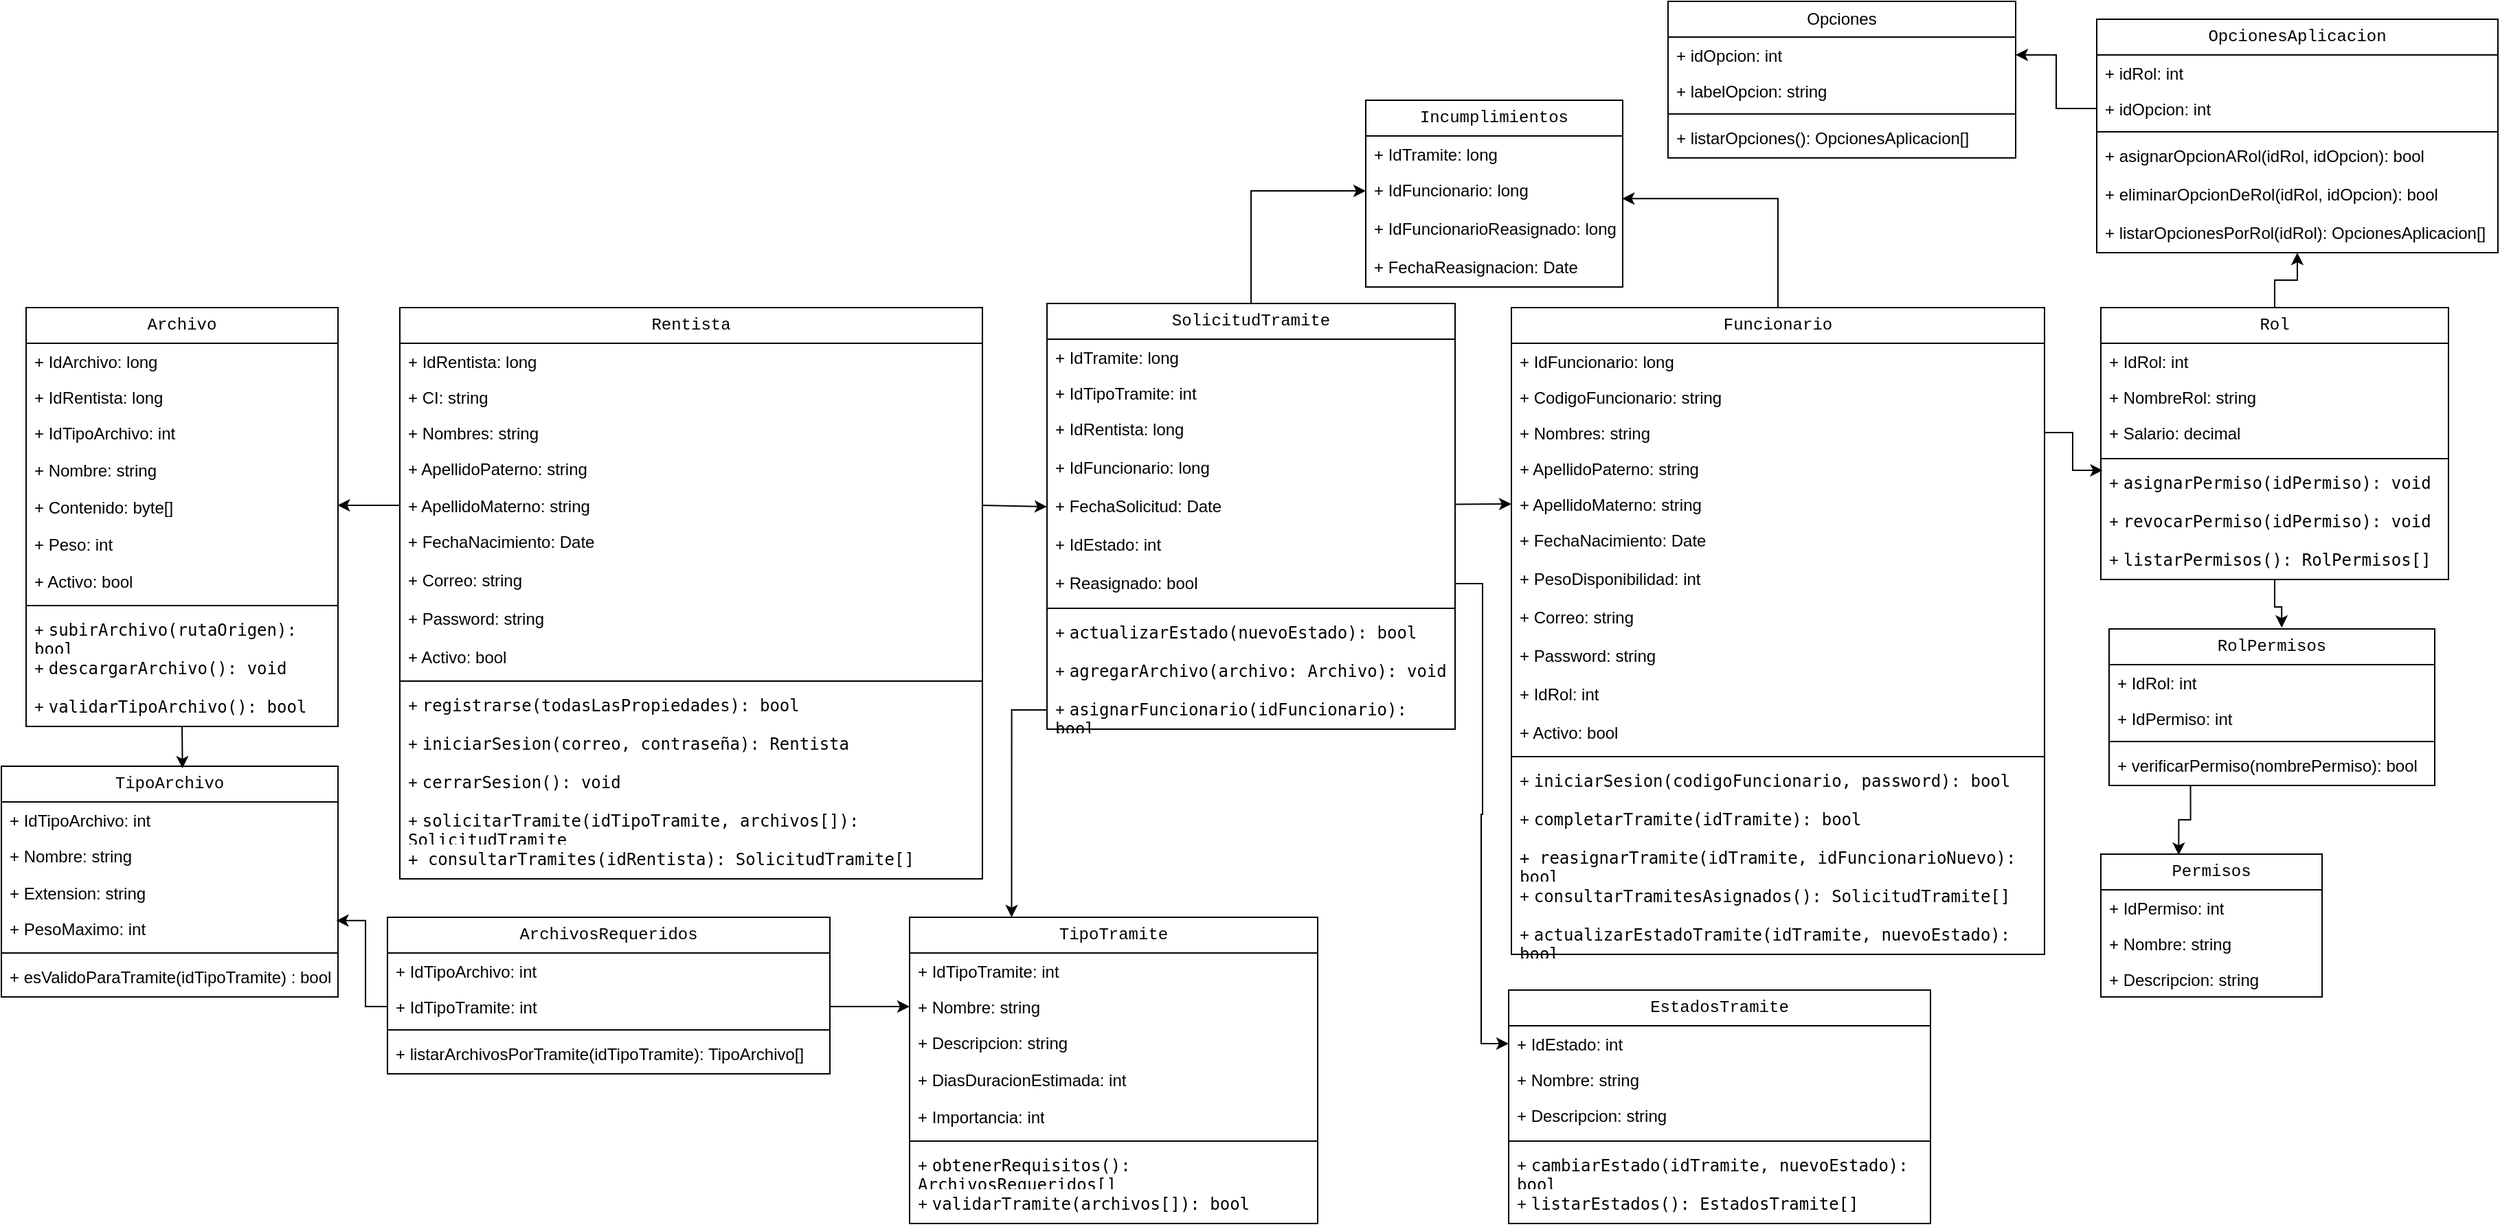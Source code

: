 <mxfile version="28.2.8">
  <diagram id="C5RBs43oDa-KdzZeNtuy" name="Page-1">
    <mxGraphModel dx="3665" dy="1543" grid="0" gridSize="10" guides="1" tooltips="1" connect="1" arrows="1" fold="1" page="0" pageScale="1" pageWidth="827" pageHeight="1169" math="0" shadow="0">
      <root>
        <mxCell id="WIyWlLk6GJQsqaUBKTNV-0" />
        <mxCell id="WIyWlLk6GJQsqaUBKTNV-1" parent="WIyWlLk6GJQsqaUBKTNV-0" />
        <mxCell id="FXT7MeCZBVJDZ6dv_arA-6" value="Funcionario" style="swimlane;fontStyle=0;childLayout=stackLayout;horizontal=1;startSize=26;fillColor=none;horizontalStack=0;resizeParent=1;resizeParentMax=0;resizeLast=0;collapsible=1;marginBottom=0;whiteSpace=wrap;html=1;fontFamily=Courier New;labelBackgroundColor=none;" parent="WIyWlLk6GJQsqaUBKTNV-1" vertex="1">
          <mxGeometry x="-878" y="-332" width="388" height="471" as="geometry" />
        </mxCell>
        <mxCell id="FXT7MeCZBVJDZ6dv_arA-7" value="+ IdFuncionario: long" style="text;strokeColor=none;fillColor=none;align=left;verticalAlign=top;spacingLeft=4;spacingRight=4;overflow=hidden;rotatable=0;points=[[0,0.5],[1,0.5]];portConstraint=eastwest;whiteSpace=wrap;html=1;labelBackgroundColor=none;" parent="FXT7MeCZBVJDZ6dv_arA-6" vertex="1">
          <mxGeometry y="26" width="388" height="26" as="geometry" />
        </mxCell>
        <mxCell id="B1zR9HIR3XWfksvVX0T7-262" value="+ CodigoFuncionario: string" style="text;strokeColor=none;fillColor=none;align=left;verticalAlign=top;spacingLeft=4;spacingRight=4;overflow=hidden;rotatable=0;points=[[0,0.5],[1,0.5]];portConstraint=eastwest;whiteSpace=wrap;html=1;labelBackgroundColor=none;" parent="FXT7MeCZBVJDZ6dv_arA-6" vertex="1">
          <mxGeometry y="52" width="388" height="26" as="geometry" />
        </mxCell>
        <mxCell id="FXT7MeCZBVJDZ6dv_arA-8" value="+ Nombres: string" style="text;strokeColor=none;fillColor=none;align=left;verticalAlign=top;spacingLeft=4;spacingRight=4;overflow=hidden;rotatable=0;points=[[0,0.5],[1,0.5]];portConstraint=eastwest;whiteSpace=wrap;html=1;labelBackgroundColor=none;" parent="FXT7MeCZBVJDZ6dv_arA-6" vertex="1">
          <mxGeometry y="78" width="388" height="26" as="geometry" />
        </mxCell>
        <mxCell id="FXT7MeCZBVJDZ6dv_arA-9" value="+ ApellidoPaterno: string" style="text;strokeColor=none;fillColor=none;align=left;verticalAlign=top;spacingLeft=4;spacingRight=4;overflow=hidden;rotatable=0;points=[[0,0.5],[1,0.5]];portConstraint=eastwest;whiteSpace=wrap;html=1;labelBackgroundColor=none;" parent="FXT7MeCZBVJDZ6dv_arA-6" vertex="1">
          <mxGeometry y="104" width="388" height="26" as="geometry" />
        </mxCell>
        <mxCell id="FXT7MeCZBVJDZ6dv_arA-10" value="+ ApellidoMaterno: string" style="text;strokeColor=none;fillColor=none;align=left;verticalAlign=top;spacingLeft=4;spacingRight=4;overflow=hidden;rotatable=0;points=[[0,0.5],[1,0.5]];portConstraint=eastwest;whiteSpace=wrap;html=1;labelBackgroundColor=none;" parent="FXT7MeCZBVJDZ6dv_arA-6" vertex="1">
          <mxGeometry y="130" width="388" height="26" as="geometry" />
        </mxCell>
        <mxCell id="FXT7MeCZBVJDZ6dv_arA-11" value="+ FechaNacimiento: Date" style="text;strokeColor=none;fillColor=none;align=left;verticalAlign=top;spacingLeft=4;spacingRight=4;overflow=hidden;rotatable=0;points=[[0,0.5],[1,0.5]];portConstraint=eastwest;whiteSpace=wrap;html=1;labelBackgroundColor=none;" parent="FXT7MeCZBVJDZ6dv_arA-6" vertex="1">
          <mxGeometry y="156" width="388" height="28" as="geometry" />
        </mxCell>
        <mxCell id="FXT7MeCZBVJDZ6dv_arA-13" value="+ PesoDisponibilidad: int" style="text;strokeColor=none;fillColor=none;align=left;verticalAlign=top;spacingLeft=4;spacingRight=4;overflow=hidden;rotatable=0;points=[[0,0.5],[1,0.5]];portConstraint=eastwest;whiteSpace=wrap;html=1;labelBackgroundColor=none;" parent="FXT7MeCZBVJDZ6dv_arA-6" vertex="1">
          <mxGeometry y="184" width="388" height="28" as="geometry" />
        </mxCell>
        <mxCell id="iMb-ibVF_k1Gm54MF4jM-15" value="+ Correo: string" style="text;strokeColor=none;fillColor=none;align=left;verticalAlign=top;spacingLeft=4;spacingRight=4;overflow=hidden;rotatable=0;points=[[0,0.5],[1,0.5]];portConstraint=eastwest;whiteSpace=wrap;html=1;labelBackgroundColor=none;" parent="FXT7MeCZBVJDZ6dv_arA-6" vertex="1">
          <mxGeometry y="212" width="388" height="28" as="geometry" />
        </mxCell>
        <mxCell id="iMb-ibVF_k1Gm54MF4jM-16" value="+ Password: string" style="text;strokeColor=none;fillColor=none;align=left;verticalAlign=top;spacingLeft=4;spacingRight=4;overflow=hidden;rotatable=0;points=[[0,0.5],[1,0.5]];portConstraint=eastwest;whiteSpace=wrap;html=1;labelBackgroundColor=none;" parent="FXT7MeCZBVJDZ6dv_arA-6" vertex="1">
          <mxGeometry y="240" width="388" height="28" as="geometry" />
        </mxCell>
        <mxCell id="FXT7MeCZBVJDZ6dv_arA-14" value="+ IdRol: int" style="text;strokeColor=none;fillColor=none;align=left;verticalAlign=top;spacingLeft=4;spacingRight=4;overflow=hidden;rotatable=0;points=[[0,0.5],[1,0.5]];portConstraint=eastwest;whiteSpace=wrap;html=1;labelBackgroundColor=none;" parent="FXT7MeCZBVJDZ6dv_arA-6" vertex="1">
          <mxGeometry y="268" width="388" height="28" as="geometry" />
        </mxCell>
        <mxCell id="NJAtK_RlPzLOnrkUFm8f-2" value="+ Activo: bool" style="text;strokeColor=none;fillColor=none;align=left;verticalAlign=top;spacingLeft=4;spacingRight=4;overflow=hidden;rotatable=0;points=[[0,0.5],[1,0.5]];portConstraint=eastwest;whiteSpace=wrap;html=1;labelBackgroundColor=none;" parent="FXT7MeCZBVJDZ6dv_arA-6" vertex="1">
          <mxGeometry y="296" width="388" height="27" as="geometry" />
        </mxCell>
        <mxCell id="B1zR9HIR3XWfksvVX0T7-254" value="" style="line;strokeWidth=1;fillColor=none;align=left;verticalAlign=middle;spacingTop=-1;spacingLeft=3;spacingRight=3;rotatable=0;labelPosition=right;points=[];portConstraint=eastwest;strokeColor=inherit;" parent="FXT7MeCZBVJDZ6dv_arA-6" vertex="1">
          <mxGeometry y="323" width="388" height="8" as="geometry" />
        </mxCell>
        <mxCell id="B1zR9HIR3XWfksvVX0T7-261" value="+&amp;nbsp;&lt;span style=&quot;font-family: monospace;&quot;&gt;iniciarSesion(codigoFuncionario, password): bool&lt;/span&gt;" style="text;strokeColor=none;fillColor=none;align=left;verticalAlign=top;spacingLeft=4;spacingRight=4;overflow=hidden;rotatable=0;points=[[0,0.5],[1,0.5]];portConstraint=eastwest;whiteSpace=wrap;html=1;labelBackgroundColor=none;" parent="FXT7MeCZBVJDZ6dv_arA-6" vertex="1">
          <mxGeometry y="331" width="388" height="28" as="geometry" />
        </mxCell>
        <mxCell id="B1zR9HIR3XWfksvVX0T7-255" value="+&amp;nbsp;&lt;span style=&quot;font-family: monospace;&quot;&gt;completarTramite(idTramite): bool&lt;/span&gt;" style="text;strokeColor=none;fillColor=none;align=left;verticalAlign=top;spacingLeft=4;spacingRight=4;overflow=hidden;rotatable=0;points=[[0,0.5],[1,0.5]];portConstraint=eastwest;whiteSpace=wrap;html=1;labelBackgroundColor=none;" parent="FXT7MeCZBVJDZ6dv_arA-6" vertex="1">
          <mxGeometry y="359" width="388" height="28" as="geometry" />
        </mxCell>
        <mxCell id="B1zR9HIR3XWfksvVX0T7-259" value="&lt;span style=&quot;font-family: monospace;&quot;&gt;+ r&lt;/span&gt;&lt;span style=&quot;font-family: monospace;&quot;&gt;easignarTramite(idTramite, idFuncionarioNuevo): bool&lt;/span&gt;" style="text;strokeColor=none;fillColor=none;align=left;verticalAlign=top;spacingLeft=4;spacingRight=4;overflow=hidden;rotatable=0;points=[[0,0.5],[1,0.5]];portConstraint=eastwest;whiteSpace=wrap;html=1;labelBackgroundColor=none;" parent="FXT7MeCZBVJDZ6dv_arA-6" vertex="1">
          <mxGeometry y="387" width="388" height="28" as="geometry" />
        </mxCell>
        <mxCell id="B1zR9HIR3XWfksvVX0T7-258" value="+&amp;nbsp;&lt;span style=&quot;font-family: monospace;&quot;&gt;consultarTramitesAsignados(): SolicitudTramite[]&lt;/span&gt;&lt;div&gt;&lt;span style=&quot;font-family: monospace;&quot;&gt;&lt;br&gt;&lt;/span&gt;&lt;/div&gt;" style="text;strokeColor=none;fillColor=none;align=left;verticalAlign=top;spacingLeft=4;spacingRight=4;overflow=hidden;rotatable=0;points=[[0,0.5],[1,0.5]];portConstraint=eastwest;whiteSpace=wrap;html=1;labelBackgroundColor=none;" parent="FXT7MeCZBVJDZ6dv_arA-6" vertex="1">
          <mxGeometry y="415" width="388" height="28" as="geometry" />
        </mxCell>
        <mxCell id="B1zR9HIR3XWfksvVX0T7-257" value="+&amp;nbsp;&lt;span style=&quot;font-family: monospace;&quot;&gt;actualizarEstadoTramite(idTramite, nuevoEstado): bool&lt;/span&gt;" style="text;strokeColor=none;fillColor=none;align=left;verticalAlign=top;spacingLeft=4;spacingRight=4;overflow=hidden;rotatable=0;points=[[0,0.5],[1,0.5]];portConstraint=eastwest;whiteSpace=wrap;html=1;labelBackgroundColor=none;" parent="FXT7MeCZBVJDZ6dv_arA-6" vertex="1">
          <mxGeometry y="443" width="388" height="28" as="geometry" />
        </mxCell>
        <mxCell id="B1zR9HIR3XWfksvVX0T7-375" style="edgeStyle=orthogonalEdgeStyle;rounded=0;orthogonalLoop=1;jettySize=auto;html=1;entryX=0.5;entryY=1;entryDx=0;entryDy=0;" parent="WIyWlLk6GJQsqaUBKTNV-1" source="FXT7MeCZBVJDZ6dv_arA-15" target="B1zR9HIR3XWfksvVX0T7-366" edge="1">
          <mxGeometry relative="1" as="geometry" />
        </mxCell>
        <mxCell id="FXT7MeCZBVJDZ6dv_arA-15" value="Rol" style="swimlane;fontStyle=0;childLayout=stackLayout;horizontal=1;startSize=26;fillColor=none;horizontalStack=0;resizeParent=1;resizeParentMax=0;resizeLast=0;collapsible=1;marginBottom=0;whiteSpace=wrap;html=1;fontFamily=Courier New;labelBackgroundColor=none;" parent="WIyWlLk6GJQsqaUBKTNV-1" vertex="1">
          <mxGeometry x="-449" y="-332" width="253" height="198" as="geometry" />
        </mxCell>
        <mxCell id="FXT7MeCZBVJDZ6dv_arA-16" value="+ IdRol: int" style="text;strokeColor=none;fillColor=none;align=left;verticalAlign=top;spacingLeft=4;spacingRight=4;overflow=hidden;rotatable=0;points=[[0,0.5],[1,0.5]];portConstraint=eastwest;whiteSpace=wrap;html=1;labelBackgroundColor=none;" parent="FXT7MeCZBVJDZ6dv_arA-15" vertex="1">
          <mxGeometry y="26" width="253" height="26" as="geometry" />
        </mxCell>
        <mxCell id="FXT7MeCZBVJDZ6dv_arA-17" value="+ NombreRol: string" style="text;strokeColor=none;fillColor=none;align=left;verticalAlign=top;spacingLeft=4;spacingRight=4;overflow=hidden;rotatable=0;points=[[0,0.5],[1,0.5]];portConstraint=eastwest;whiteSpace=wrap;html=1;labelBackgroundColor=none;" parent="FXT7MeCZBVJDZ6dv_arA-15" vertex="1">
          <mxGeometry y="52" width="253" height="26" as="geometry" />
        </mxCell>
        <mxCell id="FXT7MeCZBVJDZ6dv_arA-12" value="+ Salario: decimal" style="text;strokeColor=none;fillColor=none;align=left;verticalAlign=top;spacingLeft=4;spacingRight=4;overflow=hidden;rotatable=0;points=[[0,0.5],[1,0.5]];portConstraint=eastwest;whiteSpace=wrap;html=1;labelBackgroundColor=none;" parent="FXT7MeCZBVJDZ6dv_arA-15" vertex="1">
          <mxGeometry y="78" width="253" height="28" as="geometry" />
        </mxCell>
        <mxCell id="B1zR9HIR3XWfksvVX0T7-306" value="" style="line;strokeWidth=1;fillColor=none;align=left;verticalAlign=middle;spacingTop=-1;spacingLeft=3;spacingRight=3;rotatable=0;labelPosition=right;points=[];portConstraint=eastwest;strokeColor=inherit;" parent="FXT7MeCZBVJDZ6dv_arA-15" vertex="1">
          <mxGeometry y="106" width="253" height="8" as="geometry" />
        </mxCell>
        <mxCell id="B1zR9HIR3XWfksvVX0T7-307" value="+&amp;nbsp;&lt;span style=&quot;font-family: monospace;&quot;&gt;asignarPermiso(idPermiso): void&lt;/span&gt;&lt;div&gt;&lt;span style=&quot;font-family: monospace;&quot;&gt;&lt;br&gt;&lt;/span&gt;&lt;/div&gt;" style="text;strokeColor=none;fillColor=none;align=left;verticalAlign=top;spacingLeft=4;spacingRight=4;overflow=hidden;rotatable=0;points=[[0,0.5],[1,0.5]];portConstraint=eastwest;whiteSpace=wrap;html=1;labelBackgroundColor=none;" parent="FXT7MeCZBVJDZ6dv_arA-15" vertex="1">
          <mxGeometry y="114" width="253" height="28" as="geometry" />
        </mxCell>
        <mxCell id="B1zR9HIR3XWfksvVX0T7-311" value="+&amp;nbsp;&lt;span style=&quot;font-family: monospace;&quot;&gt;revocarPermiso(idPermiso): void&lt;/span&gt;" style="text;strokeColor=none;fillColor=none;align=left;verticalAlign=top;spacingLeft=4;spacingRight=4;overflow=hidden;rotatable=0;points=[[0,0.5],[1,0.5]];portConstraint=eastwest;whiteSpace=wrap;html=1;labelBackgroundColor=none;" parent="FXT7MeCZBVJDZ6dv_arA-15" vertex="1">
          <mxGeometry y="142" width="253" height="28" as="geometry" />
        </mxCell>
        <mxCell id="B1zR9HIR3XWfksvVX0T7-310" value="+&amp;nbsp;&lt;span style=&quot;font-family: monospace;&quot;&gt;listarPermisos(): RolPermisos[]&lt;/span&gt;" style="text;strokeColor=none;fillColor=none;align=left;verticalAlign=top;spacingLeft=4;spacingRight=4;overflow=hidden;rotatable=0;points=[[0,0.5],[1,0.5]];portConstraint=eastwest;whiteSpace=wrap;html=1;labelBackgroundColor=none;" parent="FXT7MeCZBVJDZ6dv_arA-15" vertex="1">
          <mxGeometry y="170" width="253" height="28" as="geometry" />
        </mxCell>
        <mxCell id="FXT7MeCZBVJDZ6dv_arA-18" value="Permisos" style="swimlane;fontStyle=0;childLayout=stackLayout;horizontal=1;startSize=26;fillColor=none;horizontalStack=0;resizeParent=1;resizeParentMax=0;resizeLast=0;collapsible=1;marginBottom=0;whiteSpace=wrap;html=1;fontFamily=Courier New;labelBackgroundColor=none;" parent="WIyWlLk6GJQsqaUBKTNV-1" vertex="1">
          <mxGeometry x="-449" y="66" width="161" height="104" as="geometry" />
        </mxCell>
        <mxCell id="FXT7MeCZBVJDZ6dv_arA-19" value="+ IdPermiso: int" style="text;strokeColor=none;fillColor=none;align=left;verticalAlign=top;spacingLeft=4;spacingRight=4;overflow=hidden;rotatable=0;points=[[0,0.5],[1,0.5]];portConstraint=eastwest;whiteSpace=wrap;html=1;labelBackgroundColor=none;" parent="FXT7MeCZBVJDZ6dv_arA-18" vertex="1">
          <mxGeometry y="26" width="161" height="26" as="geometry" />
        </mxCell>
        <mxCell id="FXT7MeCZBVJDZ6dv_arA-20" value="+ Nombre: string" style="text;strokeColor=none;fillColor=none;align=left;verticalAlign=top;spacingLeft=4;spacingRight=4;overflow=hidden;rotatable=0;points=[[0,0.5],[1,0.5]];portConstraint=eastwest;whiteSpace=wrap;html=1;labelBackgroundColor=none;" parent="FXT7MeCZBVJDZ6dv_arA-18" vertex="1">
          <mxGeometry y="52" width="161" height="26" as="geometry" />
        </mxCell>
        <mxCell id="FXT7MeCZBVJDZ6dv_arA-21" value="+ Descripcion: string" style="text;strokeColor=none;fillColor=none;align=left;verticalAlign=top;spacingLeft=4;spacingRight=4;overflow=hidden;rotatable=0;points=[[0,0.5],[1,0.5]];portConstraint=eastwest;whiteSpace=wrap;html=1;labelBackgroundColor=none;" parent="FXT7MeCZBVJDZ6dv_arA-18" vertex="1">
          <mxGeometry y="78" width="161" height="26" as="geometry" />
        </mxCell>
        <mxCell id="FXT7MeCZBVJDZ6dv_arA-22" value="RolPermisos" style="swimlane;fontStyle=0;childLayout=stackLayout;horizontal=1;startSize=26;fillColor=none;horizontalStack=0;resizeParent=1;resizeParentMax=0;resizeLast=0;collapsible=1;marginBottom=0;whiteSpace=wrap;html=1;fontFamily=Courier New;labelBackgroundColor=none;" parent="WIyWlLk6GJQsqaUBKTNV-1" vertex="1">
          <mxGeometry x="-443" y="-98" width="237" height="114" as="geometry" />
        </mxCell>
        <mxCell id="FXT7MeCZBVJDZ6dv_arA-23" value="+ IdRol: int" style="text;strokeColor=none;fillColor=none;align=left;verticalAlign=top;spacingLeft=4;spacingRight=4;overflow=hidden;rotatable=0;points=[[0,0.5],[1,0.5]];portConstraint=eastwest;whiteSpace=wrap;html=1;labelBackgroundColor=none;" parent="FXT7MeCZBVJDZ6dv_arA-22" vertex="1">
          <mxGeometry y="26" width="237" height="26" as="geometry" />
        </mxCell>
        <mxCell id="FXT7MeCZBVJDZ6dv_arA-24" value="+ IdPermiso: int" style="text;strokeColor=none;fillColor=none;align=left;verticalAlign=top;spacingLeft=4;spacingRight=4;overflow=hidden;rotatable=0;points=[[0,0.5],[1,0.5]];portConstraint=eastwest;whiteSpace=wrap;html=1;labelBackgroundColor=none;" parent="FXT7MeCZBVJDZ6dv_arA-22" vertex="1">
          <mxGeometry y="52" width="237" height="26" as="geometry" />
        </mxCell>
        <mxCell id="B1zR9HIR3XWfksvVX0T7-300" value="" style="line;strokeWidth=1;fillColor=none;align=left;verticalAlign=middle;spacingTop=-1;spacingLeft=3;spacingRight=3;rotatable=0;labelPosition=right;points=[];portConstraint=eastwest;strokeColor=inherit;" parent="FXT7MeCZBVJDZ6dv_arA-22" vertex="1">
          <mxGeometry y="78" width="237" height="8" as="geometry" />
        </mxCell>
        <mxCell id="B1zR9HIR3XWfksvVX0T7-305" value="+&amp;nbsp;&lt;span style=&quot;background-color: transparent; color: light-dark(rgb(0, 0, 0), rgb(255, 255, 255));&quot;&gt;verificarPermiso(nombrePermiso): bool&lt;/span&gt;" style="text;strokeColor=none;fillColor=none;align=left;verticalAlign=top;spacingLeft=4;spacingRight=4;overflow=hidden;rotatable=0;points=[[0,0.5],[1,0.5]];portConstraint=eastwest;whiteSpace=wrap;html=1;labelBackgroundColor=none;" parent="FXT7MeCZBVJDZ6dv_arA-22" vertex="1">
          <mxGeometry y="86" width="237" height="28" as="geometry" />
        </mxCell>
        <mxCell id="B1zR9HIR3XWfksvVX0T7-349" style="edgeStyle=orthogonalEdgeStyle;rounded=0;orthogonalLoop=1;jettySize=auto;html=1;entryX=0;entryY=0.5;entryDx=0;entryDy=0;" parent="WIyWlLk6GJQsqaUBKTNV-1" source="FXT7MeCZBVJDZ6dv_arA-25" target="FXT7MeCZBVJDZ6dv_arA-70" edge="1">
          <mxGeometry relative="1" as="geometry" />
        </mxCell>
        <mxCell id="FXT7MeCZBVJDZ6dv_arA-25" value="SolicitudTramite" style="swimlane;fontStyle=0;childLayout=stackLayout;horizontal=1;startSize=26;fillColor=none;horizontalStack=0;resizeParent=1;resizeParentMax=0;resizeLast=0;collapsible=1;marginBottom=0;whiteSpace=wrap;html=1;fontFamily=Courier New;labelBackgroundColor=none;" parent="WIyWlLk6GJQsqaUBKTNV-1" vertex="1">
          <mxGeometry x="-1216" y="-335" width="297" height="310" as="geometry" />
        </mxCell>
        <mxCell id="FXT7MeCZBVJDZ6dv_arA-26" value="+ IdTramite: long" style="text;strokeColor=none;fillColor=none;align=left;verticalAlign=top;spacingLeft=4;spacingRight=4;overflow=hidden;rotatable=0;points=[[0,0.5],[1,0.5]];portConstraint=eastwest;whiteSpace=wrap;html=1;labelBackgroundColor=none;" parent="FXT7MeCZBVJDZ6dv_arA-25" vertex="1">
          <mxGeometry y="26" width="297" height="26" as="geometry" />
        </mxCell>
        <mxCell id="FXT7MeCZBVJDZ6dv_arA-27" value="+ IdTipoTramite: int" style="text;strokeColor=none;fillColor=none;align=left;verticalAlign=top;spacingLeft=4;spacingRight=4;overflow=hidden;rotatable=0;points=[[0,0.5],[1,0.5]];portConstraint=eastwest;whiteSpace=wrap;html=1;labelBackgroundColor=none;" parent="FXT7MeCZBVJDZ6dv_arA-25" vertex="1">
          <mxGeometry y="52" width="297" height="26" as="geometry" />
        </mxCell>
        <mxCell id="FXT7MeCZBVJDZ6dv_arA-28" value="+ IdRentista: long" style="text;strokeColor=none;fillColor=none;align=left;verticalAlign=top;spacingLeft=4;spacingRight=4;overflow=hidden;rotatable=0;points=[[0,0.5],[1,0.5]];portConstraint=eastwest;whiteSpace=wrap;html=1;labelBackgroundColor=none;" parent="FXT7MeCZBVJDZ6dv_arA-25" vertex="1">
          <mxGeometry y="78" width="297" height="28" as="geometry" />
        </mxCell>
        <mxCell id="FXT7MeCZBVJDZ6dv_arA-29" value="+ IdFuncionario: long" style="text;strokeColor=none;fillColor=none;align=left;verticalAlign=top;spacingLeft=4;spacingRight=4;overflow=hidden;rotatable=0;points=[[0,0.5],[1,0.5]];portConstraint=eastwest;whiteSpace=wrap;html=1;labelBackgroundColor=none;" parent="FXT7MeCZBVJDZ6dv_arA-25" vertex="1">
          <mxGeometry y="106" width="297" height="28" as="geometry" />
        </mxCell>
        <mxCell id="FXT7MeCZBVJDZ6dv_arA-30" value="+ FechaSolicitud: Date" style="text;strokeColor=none;fillColor=none;align=left;verticalAlign=top;spacingLeft=4;spacingRight=4;overflow=hidden;rotatable=0;points=[[0,0.5],[1,0.5]];portConstraint=eastwest;whiteSpace=wrap;html=1;labelBackgroundColor=none;" parent="FXT7MeCZBVJDZ6dv_arA-25" vertex="1">
          <mxGeometry y="134" width="297" height="28" as="geometry" />
        </mxCell>
        <mxCell id="FXT7MeCZBVJDZ6dv_arA-31" value="+ IdEstado: int" style="text;strokeColor=none;fillColor=none;align=left;verticalAlign=top;spacingLeft=4;spacingRight=4;overflow=hidden;rotatable=0;points=[[0,0.5],[1,0.5]];portConstraint=eastwest;whiteSpace=wrap;html=1;labelBackgroundColor=none;" parent="FXT7MeCZBVJDZ6dv_arA-25" vertex="1">
          <mxGeometry y="162" width="297" height="28" as="geometry" />
        </mxCell>
        <mxCell id="FXT7MeCZBVJDZ6dv_arA-65" value="+ Reasignado: bool" style="text;strokeColor=none;fillColor=none;align=left;verticalAlign=top;spacingLeft=4;spacingRight=4;overflow=hidden;rotatable=0;points=[[0,0.5],[1,0.5]];portConstraint=eastwest;whiteSpace=wrap;html=1;labelBackgroundColor=none;" parent="FXT7MeCZBVJDZ6dv_arA-25" vertex="1">
          <mxGeometry y="190" width="297" height="28" as="geometry" />
        </mxCell>
        <mxCell id="B1zR9HIR3XWfksvVX0T7-264" value="" style="line;strokeWidth=1;fillColor=none;align=left;verticalAlign=middle;spacingTop=-1;spacingLeft=3;spacingRight=3;rotatable=0;labelPosition=right;points=[];portConstraint=eastwest;strokeColor=inherit;" parent="FXT7MeCZBVJDZ6dv_arA-25" vertex="1">
          <mxGeometry y="218" width="297" height="8" as="geometry" />
        </mxCell>
        <mxCell id="B1zR9HIR3XWfksvVX0T7-269" value="+&amp;nbsp;&lt;span style=&quot;font-family: monospace;&quot;&gt;actualizarEstado(nuevoEstado): bool&lt;/span&gt;" style="text;strokeColor=none;fillColor=none;align=left;verticalAlign=top;spacingLeft=4;spacingRight=4;overflow=hidden;rotatable=0;points=[[0,0.5],[1,0.5]];portConstraint=eastwest;whiteSpace=wrap;html=1;labelBackgroundColor=none;" parent="FXT7MeCZBVJDZ6dv_arA-25" vertex="1">
          <mxGeometry y="226" width="297" height="28" as="geometry" />
        </mxCell>
        <mxCell id="B1zR9HIR3XWfksvVX0T7-268" value="+&amp;nbsp;&lt;span style=&quot;font-family: monospace;&quot;&gt;agregarArchivo(archivo: Archivo): void&lt;/span&gt;" style="text;strokeColor=none;fillColor=none;align=left;verticalAlign=top;spacingLeft=4;spacingRight=4;overflow=hidden;rotatable=0;points=[[0,0.5],[1,0.5]];portConstraint=eastwest;whiteSpace=wrap;html=1;labelBackgroundColor=none;" parent="FXT7MeCZBVJDZ6dv_arA-25" vertex="1">
          <mxGeometry y="254" width="297" height="28" as="geometry" />
        </mxCell>
        <mxCell id="B1zR9HIR3XWfksvVX0T7-266" value="+&amp;nbsp;&lt;span style=&quot;font-family: monospace;&quot;&gt;asignarFuncionario(idFuncionario): bool&lt;/span&gt;" style="text;strokeColor=none;fillColor=none;align=left;verticalAlign=top;spacingLeft=4;spacingRight=4;overflow=hidden;rotatable=0;points=[[0,0.5],[1,0.5]];portConstraint=eastwest;whiteSpace=wrap;html=1;labelBackgroundColor=none;" parent="FXT7MeCZBVJDZ6dv_arA-25" vertex="1">
          <mxGeometry y="282" width="297" height="28" as="geometry" />
        </mxCell>
        <mxCell id="FXT7MeCZBVJDZ6dv_arA-32" value="TipoTramite" style="swimlane;fontStyle=0;childLayout=stackLayout;horizontal=1;startSize=26;fillColor=none;horizontalStack=0;resizeParent=1;resizeParentMax=0;resizeLast=0;collapsible=1;marginBottom=0;whiteSpace=wrap;html=1;fontFamily=Courier New;labelBackgroundColor=none;" parent="WIyWlLk6GJQsqaUBKTNV-1" vertex="1">
          <mxGeometry x="-1316" y="112" width="297" height="223" as="geometry" />
        </mxCell>
        <mxCell id="FXT7MeCZBVJDZ6dv_arA-33" value="+ IdTipoTramite: int" style="text;strokeColor=none;fillColor=none;align=left;verticalAlign=top;spacingLeft=4;spacingRight=4;overflow=hidden;rotatable=0;points=[[0,0.5],[1,0.5]];portConstraint=eastwest;whiteSpace=wrap;html=1;labelBackgroundColor=none;" parent="FXT7MeCZBVJDZ6dv_arA-32" vertex="1">
          <mxGeometry y="26" width="297" height="26" as="geometry" />
        </mxCell>
        <mxCell id="FXT7MeCZBVJDZ6dv_arA-34" value="+ Nombre: string" style="text;strokeColor=none;fillColor=none;align=left;verticalAlign=top;spacingLeft=4;spacingRight=4;overflow=hidden;rotatable=0;points=[[0,0.5],[1,0.5]];portConstraint=eastwest;whiteSpace=wrap;html=1;labelBackgroundColor=none;" parent="FXT7MeCZBVJDZ6dv_arA-32" vertex="1">
          <mxGeometry y="52" width="297" height="26" as="geometry" />
        </mxCell>
        <mxCell id="FXT7MeCZBVJDZ6dv_arA-35" value="+ Descripcion: string" style="text;strokeColor=none;fillColor=none;align=left;verticalAlign=top;spacingLeft=4;spacingRight=4;overflow=hidden;rotatable=0;points=[[0,0.5],[1,0.5]];portConstraint=eastwest;whiteSpace=wrap;html=1;labelBackgroundColor=none;" parent="FXT7MeCZBVJDZ6dv_arA-32" vertex="1">
          <mxGeometry y="78" width="297" height="27" as="geometry" />
        </mxCell>
        <mxCell id="FXT7MeCZBVJDZ6dv_arA-36" value="+ DiasDuracionEstimada: int" style="text;strokeColor=none;fillColor=none;align=left;verticalAlign=top;spacingLeft=4;spacingRight=4;overflow=hidden;rotatable=0;points=[[0,0.5],[1,0.5]];portConstraint=eastwest;whiteSpace=wrap;html=1;labelBackgroundColor=none;" parent="FXT7MeCZBVJDZ6dv_arA-32" vertex="1">
          <mxGeometry y="105" width="297" height="27" as="geometry" />
        </mxCell>
        <mxCell id="FXT7MeCZBVJDZ6dv_arA-37" value="+ Importancia: int" style="text;strokeColor=none;fillColor=none;align=left;verticalAlign=top;spacingLeft=4;spacingRight=4;overflow=hidden;rotatable=0;points=[[0,0.5],[1,0.5]];portConstraint=eastwest;whiteSpace=wrap;html=1;labelBackgroundColor=none;" parent="FXT7MeCZBVJDZ6dv_arA-32" vertex="1">
          <mxGeometry y="132" width="297" height="27" as="geometry" />
        </mxCell>
        <mxCell id="B1zR9HIR3XWfksvVX0T7-288" value="" style="line;strokeWidth=1;fillColor=none;align=left;verticalAlign=middle;spacingTop=-1;spacingLeft=3;spacingRight=3;rotatable=0;labelPosition=right;points=[];portConstraint=eastwest;strokeColor=inherit;" parent="FXT7MeCZBVJDZ6dv_arA-32" vertex="1">
          <mxGeometry y="159" width="297" height="8" as="geometry" />
        </mxCell>
        <mxCell id="B1zR9HIR3XWfksvVX0T7-293" value="+&amp;nbsp;&lt;span style=&quot;font-family: monospace;&quot;&gt;obtenerRequisitos(): ArchivosRequeridos[]&lt;/span&gt;&lt;div&gt;&lt;span style=&quot;font-family: monospace;&quot;&gt;&lt;br&gt;&lt;/span&gt;&lt;/div&gt;" style="text;strokeColor=none;fillColor=none;align=left;verticalAlign=top;spacingLeft=4;spacingRight=4;overflow=hidden;rotatable=0;points=[[0,0.5],[1,0.5]];portConstraint=eastwest;whiteSpace=wrap;html=1;labelBackgroundColor=none;" parent="FXT7MeCZBVJDZ6dv_arA-32" vertex="1">
          <mxGeometry y="167" width="297" height="28" as="geometry" />
        </mxCell>
        <mxCell id="B1zR9HIR3XWfksvVX0T7-292" value="+&amp;nbsp;&lt;span style=&quot;font-family: monospace;&quot;&gt;validarTramite(archivos[]): bool&lt;/span&gt;" style="text;strokeColor=none;fillColor=none;align=left;verticalAlign=top;spacingLeft=4;spacingRight=4;overflow=hidden;rotatable=0;points=[[0,0.5],[1,0.5]];portConstraint=eastwest;whiteSpace=wrap;html=1;labelBackgroundColor=none;" parent="FXT7MeCZBVJDZ6dv_arA-32" vertex="1">
          <mxGeometry y="195" width="297" height="28" as="geometry" />
        </mxCell>
        <mxCell id="FXT7MeCZBVJDZ6dv_arA-38" value="EstadosTramite" style="swimlane;fontStyle=0;childLayout=stackLayout;horizontal=1;startSize=26;fillColor=none;horizontalStack=0;resizeParent=1;resizeParentMax=0;resizeLast=0;collapsible=1;marginBottom=0;whiteSpace=wrap;html=1;fontFamily=Courier New;labelBackgroundColor=none;" parent="WIyWlLk6GJQsqaUBKTNV-1" vertex="1">
          <mxGeometry x="-880" y="165" width="307" height="170" as="geometry" />
        </mxCell>
        <mxCell id="FXT7MeCZBVJDZ6dv_arA-39" value="+ IdEstado: int" style="text;strokeColor=none;fillColor=none;align=left;verticalAlign=top;spacingLeft=4;spacingRight=4;overflow=hidden;rotatable=0;points=[[0,0.5],[1,0.5]];portConstraint=eastwest;whiteSpace=wrap;html=1;labelBackgroundColor=none;" parent="FXT7MeCZBVJDZ6dv_arA-38" vertex="1">
          <mxGeometry y="26" width="307" height="26" as="geometry" />
        </mxCell>
        <mxCell id="FXT7MeCZBVJDZ6dv_arA-40" value="+ Nombre: string" style="text;strokeColor=none;fillColor=none;align=left;verticalAlign=top;spacingLeft=4;spacingRight=4;overflow=hidden;rotatable=0;points=[[0,0.5],[1,0.5]];portConstraint=eastwest;whiteSpace=wrap;html=1;labelBackgroundColor=none;" parent="FXT7MeCZBVJDZ6dv_arA-38" vertex="1">
          <mxGeometry y="52" width="307" height="26" as="geometry" />
        </mxCell>
        <mxCell id="FXT7MeCZBVJDZ6dv_arA-41" value="+ Descripcion: string" style="text;strokeColor=none;fillColor=none;align=left;verticalAlign=top;spacingLeft=4;spacingRight=4;overflow=hidden;rotatable=0;points=[[0,0.5],[1,0.5]];portConstraint=eastwest;whiteSpace=wrap;html=1;labelBackgroundColor=none;" parent="FXT7MeCZBVJDZ6dv_arA-38" vertex="1">
          <mxGeometry y="78" width="307" height="28" as="geometry" />
        </mxCell>
        <mxCell id="B1zR9HIR3XWfksvVX0T7-318" value="" style="line;strokeWidth=1;fillColor=none;align=left;verticalAlign=middle;spacingTop=-1;spacingLeft=3;spacingRight=3;rotatable=0;labelPosition=right;points=[];portConstraint=eastwest;strokeColor=inherit;" parent="FXT7MeCZBVJDZ6dv_arA-38" vertex="1">
          <mxGeometry y="106" width="307" height="8" as="geometry" />
        </mxCell>
        <mxCell id="B1zR9HIR3XWfksvVX0T7-319" value="+&amp;nbsp;&lt;span style=&quot;font-family: monospace;&quot;&gt;cambiarEstado(idTramite, nuevoEstado): bool&lt;/span&gt;" style="text;strokeColor=none;fillColor=none;align=left;verticalAlign=top;spacingLeft=4;spacingRight=4;overflow=hidden;rotatable=0;points=[[0,0.5],[1,0.5]];portConstraint=eastwest;whiteSpace=wrap;html=1;labelBackgroundColor=none;" parent="FXT7MeCZBVJDZ6dv_arA-38" vertex="1">
          <mxGeometry y="114" width="307" height="28" as="geometry" />
        </mxCell>
        <mxCell id="B1zR9HIR3XWfksvVX0T7-323" value="+&amp;nbsp;&lt;span style=&quot;font-family: monospace;&quot;&gt;listarEstados(): EstadosTramite[]&lt;/span&gt;" style="text;strokeColor=none;fillColor=none;align=left;verticalAlign=top;spacingLeft=4;spacingRight=4;overflow=hidden;rotatable=0;points=[[0,0.5],[1,0.5]];portConstraint=eastwest;whiteSpace=wrap;html=1;labelBackgroundColor=none;" parent="FXT7MeCZBVJDZ6dv_arA-38" vertex="1">
          <mxGeometry y="142" width="307" height="28" as="geometry" />
        </mxCell>
        <mxCell id="FXT7MeCZBVJDZ6dv_arA-43" value="Archivo" style="swimlane;fontStyle=0;childLayout=stackLayout;horizontal=1;startSize=26;fillColor=none;horizontalStack=0;resizeParent=1;resizeParentMax=0;resizeLast=0;collapsible=1;marginBottom=0;whiteSpace=wrap;html=1;fontFamily=Courier New;labelBackgroundColor=none;glass=0;" parent="WIyWlLk6GJQsqaUBKTNV-1" vertex="1">
          <mxGeometry x="-1959" y="-332" width="227" height="305" as="geometry" />
        </mxCell>
        <mxCell id="FXT7MeCZBVJDZ6dv_arA-44" value="+ IdArchivo: long" style="text;strokeColor=none;fillColor=none;align=left;verticalAlign=top;spacingLeft=4;spacingRight=4;overflow=hidden;rotatable=0;points=[[0,0.5],[1,0.5]];portConstraint=eastwest;whiteSpace=wrap;html=1;labelBackgroundColor=none;glass=0;" parent="FXT7MeCZBVJDZ6dv_arA-43" vertex="1">
          <mxGeometry y="26" width="227" height="26" as="geometry" />
        </mxCell>
        <mxCell id="FXT7MeCZBVJDZ6dv_arA-45" value="+ IdRentista: long" style="text;strokeColor=none;fillColor=none;align=left;verticalAlign=top;spacingLeft=4;spacingRight=4;overflow=hidden;rotatable=0;points=[[0,0.5],[1,0.5]];portConstraint=eastwest;whiteSpace=wrap;html=1;labelBackgroundColor=none;glass=0;" parent="FXT7MeCZBVJDZ6dv_arA-43" vertex="1">
          <mxGeometry y="52" width="227" height="26" as="geometry" />
        </mxCell>
        <mxCell id="FXT7MeCZBVJDZ6dv_arA-46" value="+ IdTipoArchivo: int" style="text;strokeColor=none;fillColor=none;align=left;verticalAlign=top;spacingLeft=4;spacingRight=4;overflow=hidden;rotatable=0;points=[[0,0.5],[1,0.5]];portConstraint=eastwest;whiteSpace=wrap;html=1;labelBackgroundColor=none;glass=0;" parent="FXT7MeCZBVJDZ6dv_arA-43" vertex="1">
          <mxGeometry y="78" width="227" height="27" as="geometry" />
        </mxCell>
        <mxCell id="FXT7MeCZBVJDZ6dv_arA-62" value="+ Nombre: string" style="text;strokeColor=none;fillColor=none;align=left;verticalAlign=top;spacingLeft=4;spacingRight=4;overflow=hidden;rotatable=0;points=[[0,0.5],[1,0.5]];portConstraint=eastwest;whiteSpace=wrap;html=1;labelBackgroundColor=none;glass=0;" parent="FXT7MeCZBVJDZ6dv_arA-43" vertex="1">
          <mxGeometry y="105" width="227" height="27" as="geometry" />
        </mxCell>
        <mxCell id="FXT7MeCZBVJDZ6dv_arA-61" value="+ Contenido: byte[]" style="text;strokeColor=none;fillColor=none;align=left;verticalAlign=top;spacingLeft=4;spacingRight=4;overflow=hidden;rotatable=0;points=[[0,0.5],[1,0.5]];portConstraint=eastwest;whiteSpace=wrap;html=1;labelBackgroundColor=none;glass=0;" parent="FXT7MeCZBVJDZ6dv_arA-43" vertex="1">
          <mxGeometry y="132" width="227" height="27" as="geometry" />
        </mxCell>
        <mxCell id="FXT7MeCZBVJDZ6dv_arA-63" value="+ Peso: int" style="text;strokeColor=none;fillColor=none;align=left;verticalAlign=top;spacingLeft=4;spacingRight=4;overflow=hidden;rotatable=0;points=[[0,0.5],[1,0.5]];portConstraint=eastwest;whiteSpace=wrap;html=1;labelBackgroundColor=none;" parent="FXT7MeCZBVJDZ6dv_arA-43" vertex="1">
          <mxGeometry y="159" width="227" height="27" as="geometry" />
        </mxCell>
        <mxCell id="NJAtK_RlPzLOnrkUFm8f-0" value="+ Activo: bool" style="text;strokeColor=none;fillColor=none;align=left;verticalAlign=top;spacingLeft=4;spacingRight=4;overflow=hidden;rotatable=0;points=[[0,0.5],[1,0.5]];portConstraint=eastwest;whiteSpace=wrap;html=1;labelBackgroundColor=none;" parent="FXT7MeCZBVJDZ6dv_arA-43" vertex="1">
          <mxGeometry y="186" width="227" height="27" as="geometry" />
        </mxCell>
        <mxCell id="B1zR9HIR3XWfksvVX0T7-270" value="" style="line;strokeWidth=1;fillColor=none;align=left;verticalAlign=middle;spacingTop=-1;spacingLeft=3;spacingRight=3;rotatable=0;labelPosition=right;points=[];portConstraint=eastwest;strokeColor=inherit;" parent="FXT7MeCZBVJDZ6dv_arA-43" vertex="1">
          <mxGeometry y="213" width="227" height="8" as="geometry" />
        </mxCell>
        <mxCell id="B1zR9HIR3XWfksvVX0T7-271" value="+&amp;nbsp;&lt;span style=&quot;font-family: monospace;&quot;&gt;subirArchivo(rutaOrigen): bool&lt;/span&gt;" style="text;strokeColor=none;fillColor=none;align=left;verticalAlign=top;spacingLeft=4;spacingRight=4;overflow=hidden;rotatable=0;points=[[0,0.5],[1,0.5]];portConstraint=eastwest;whiteSpace=wrap;html=1;labelBackgroundColor=none;" parent="FXT7MeCZBVJDZ6dv_arA-43" vertex="1">
          <mxGeometry y="221" width="227" height="28" as="geometry" />
        </mxCell>
        <mxCell id="B1zR9HIR3XWfksvVX0T7-275" value="+&amp;nbsp;&lt;span style=&quot;font-family: monospace;&quot;&gt;descargarArchivo(): void&lt;/span&gt;" style="text;strokeColor=none;fillColor=none;align=left;verticalAlign=top;spacingLeft=4;spacingRight=4;overflow=hidden;rotatable=0;points=[[0,0.5],[1,0.5]];portConstraint=eastwest;whiteSpace=wrap;html=1;labelBackgroundColor=none;" parent="FXT7MeCZBVJDZ6dv_arA-43" vertex="1">
          <mxGeometry y="249" width="227" height="28" as="geometry" />
        </mxCell>
        <mxCell id="B1zR9HIR3XWfksvVX0T7-274" value="+&amp;nbsp;&lt;span style=&quot;font-family: monospace;&quot;&gt;validarTipoArchivo(): bool&lt;/span&gt;" style="text;strokeColor=none;fillColor=none;align=left;verticalAlign=top;spacingLeft=4;spacingRight=4;overflow=hidden;rotatable=0;points=[[0,0.5],[1,0.5]];portConstraint=eastwest;whiteSpace=wrap;html=1;labelBackgroundColor=none;" parent="FXT7MeCZBVJDZ6dv_arA-43" vertex="1">
          <mxGeometry y="277" width="227" height="28" as="geometry" />
        </mxCell>
        <mxCell id="FXT7MeCZBVJDZ6dv_arA-49" value="ArchivosRequeridos" style="swimlane;fontStyle=0;childLayout=stackLayout;horizontal=1;startSize=26;fillColor=none;horizontalStack=0;resizeParent=1;resizeParentMax=0;resizeLast=0;collapsible=1;marginBottom=0;whiteSpace=wrap;html=1;fontFamily=Courier New;labelBackgroundColor=none;" parent="WIyWlLk6GJQsqaUBKTNV-1" vertex="1">
          <mxGeometry x="-1696" y="112" width="322" height="114" as="geometry" />
        </mxCell>
        <mxCell id="FXT7MeCZBVJDZ6dv_arA-50" value="+ IdTipoArchivo: int" style="text;strokeColor=none;fillColor=none;align=left;verticalAlign=top;spacingLeft=4;spacingRight=4;overflow=hidden;rotatable=0;points=[[0,0.5],[1,0.5]];portConstraint=eastwest;whiteSpace=wrap;html=1;labelBackgroundColor=none;" parent="FXT7MeCZBVJDZ6dv_arA-49" vertex="1">
          <mxGeometry y="26" width="322" height="26" as="geometry" />
        </mxCell>
        <mxCell id="FXT7MeCZBVJDZ6dv_arA-51" value="+ IdTipoTramite: int" style="text;strokeColor=none;fillColor=none;align=left;verticalAlign=top;spacingLeft=4;spacingRight=4;overflow=hidden;rotatable=0;points=[[0,0.5],[1,0.5]];portConstraint=eastwest;whiteSpace=wrap;html=1;labelBackgroundColor=none;" parent="FXT7MeCZBVJDZ6dv_arA-49" vertex="1">
          <mxGeometry y="52" width="322" height="26" as="geometry" />
        </mxCell>
        <mxCell id="B1zR9HIR3XWfksvVX0T7-282" value="" style="line;strokeWidth=1;fillColor=none;align=left;verticalAlign=middle;spacingTop=-1;spacingLeft=3;spacingRight=3;rotatable=0;labelPosition=right;points=[];portConstraint=eastwest;strokeColor=inherit;" parent="FXT7MeCZBVJDZ6dv_arA-49" vertex="1">
          <mxGeometry y="78" width="322" height="8" as="geometry" />
        </mxCell>
        <mxCell id="B1zR9HIR3XWfksvVX0T7-283" value="+ listarArchivosPorTramite(idTipoTramite): TipoArchivo[]" style="text;strokeColor=none;fillColor=none;align=left;verticalAlign=top;spacingLeft=4;spacingRight=4;overflow=hidden;rotatable=0;points=[[0,0.5],[1,0.5]];portConstraint=eastwest;whiteSpace=wrap;html=1;labelBackgroundColor=none;" parent="FXT7MeCZBVJDZ6dv_arA-49" vertex="1">
          <mxGeometry y="86" width="322" height="28" as="geometry" />
        </mxCell>
        <mxCell id="FXT7MeCZBVJDZ6dv_arA-53" value="TipoArchivo" style="swimlane;fontStyle=0;childLayout=stackLayout;horizontal=1;startSize=26;horizontalStack=0;resizeParent=1;resizeParentMax=0;resizeLast=0;collapsible=1;marginBottom=0;whiteSpace=wrap;html=1;fontFamily=Courier New;labelBackgroundColor=none;" parent="WIyWlLk6GJQsqaUBKTNV-1" vertex="1">
          <mxGeometry x="-1977" y="2" width="245" height="168" as="geometry" />
        </mxCell>
        <mxCell id="FXT7MeCZBVJDZ6dv_arA-54" value="+ IdTipoArchivo: int" style="text;strokeColor=none;fillColor=none;align=left;verticalAlign=top;spacingLeft=4;spacingRight=4;overflow=hidden;rotatable=0;points=[[0,0.5],[1,0.5]];portConstraint=eastwest;whiteSpace=wrap;html=1;labelBackgroundColor=none;" parent="FXT7MeCZBVJDZ6dv_arA-53" vertex="1">
          <mxGeometry y="26" width="245" height="26" as="geometry" />
        </mxCell>
        <mxCell id="iMb-ibVF_k1Gm54MF4jM-62" value="+ Nombre: string" style="text;strokeColor=none;fillColor=none;align=left;verticalAlign=top;spacingLeft=4;spacingRight=4;overflow=hidden;rotatable=0;points=[[0,0.5],[1,0.5]];portConstraint=eastwest;whiteSpace=wrap;html=1;labelBackgroundColor=none;glass=0;" parent="FXT7MeCZBVJDZ6dv_arA-53" vertex="1">
          <mxGeometry y="52" width="245" height="27" as="geometry" />
        </mxCell>
        <mxCell id="FXT7MeCZBVJDZ6dv_arA-55" value="+ Extension: string" style="text;strokeColor=none;fillColor=none;align=left;verticalAlign=top;spacingLeft=4;spacingRight=4;overflow=hidden;rotatable=0;points=[[0,0.5],[1,0.5]];portConstraint=eastwest;whiteSpace=wrap;html=1;labelBackgroundColor=none;" parent="FXT7MeCZBVJDZ6dv_arA-53" vertex="1">
          <mxGeometry y="79" width="245" height="26" as="geometry" />
        </mxCell>
        <mxCell id="FXT7MeCZBVJDZ6dv_arA-56" value="+ PesoMaximo: int" style="text;strokeColor=none;fillColor=none;align=left;verticalAlign=top;spacingLeft=4;spacingRight=4;overflow=hidden;rotatable=0;points=[[0,0.5],[1,0.5]];portConstraint=eastwest;whiteSpace=wrap;html=1;labelBackgroundColor=none;" parent="FXT7MeCZBVJDZ6dv_arA-53" vertex="1">
          <mxGeometry y="105" width="245" height="27" as="geometry" />
        </mxCell>
        <mxCell id="B1zR9HIR3XWfksvVX0T7-276" value="" style="line;strokeWidth=1;fillColor=none;align=left;verticalAlign=middle;spacingTop=-1;spacingLeft=3;spacingRight=3;rotatable=0;labelPosition=right;points=[];portConstraint=eastwest;strokeColor=inherit;" parent="FXT7MeCZBVJDZ6dv_arA-53" vertex="1">
          <mxGeometry y="132" width="245" height="8" as="geometry" />
        </mxCell>
        <mxCell id="B1zR9HIR3XWfksvVX0T7-281" value="+ esValidoParaTramite(idTipoTramite) : bool" style="text;strokeColor=none;fillColor=none;align=left;verticalAlign=top;spacingLeft=4;spacingRight=4;overflow=hidden;rotatable=0;points=[[0,0.5],[1,0.5]];portConstraint=eastwest;whiteSpace=wrap;html=1;labelBackgroundColor=none;" parent="FXT7MeCZBVJDZ6dv_arA-53" vertex="1">
          <mxGeometry y="140" width="245" height="28" as="geometry" />
        </mxCell>
        <mxCell id="FXT7MeCZBVJDZ6dv_arA-66" value="Incumplimientos" style="swimlane;fontStyle=0;childLayout=stackLayout;horizontal=1;startSize=26;fillColor=none;horizontalStack=0;resizeParent=1;resizeParentMax=0;resizeLast=0;collapsible=1;marginBottom=0;whiteSpace=wrap;html=1;fontFamily=Courier New;labelBackgroundColor=none;" parent="WIyWlLk6GJQsqaUBKTNV-1" vertex="1">
          <mxGeometry x="-984" y="-483" width="187" height="136" as="geometry" />
        </mxCell>
        <mxCell id="FXT7MeCZBVJDZ6dv_arA-67" value="+ IdTramite: long" style="text;strokeColor=none;fillColor=none;align=left;verticalAlign=top;spacingLeft=4;spacingRight=4;overflow=hidden;rotatable=0;points=[[0,0.5],[1,0.5]];portConstraint=eastwest;whiteSpace=wrap;html=1;labelBackgroundColor=none;" parent="FXT7MeCZBVJDZ6dv_arA-66" vertex="1">
          <mxGeometry y="26" width="187" height="26" as="geometry" />
        </mxCell>
        <mxCell id="FXT7MeCZBVJDZ6dv_arA-70" value="+ IdFuncionario: long" style="text;strokeColor=none;fillColor=none;align=left;verticalAlign=top;spacingLeft=4;spacingRight=4;overflow=hidden;rotatable=0;points=[[0,0.5],[1,0.5]];portConstraint=eastwest;whiteSpace=wrap;html=1;labelBackgroundColor=none;" parent="FXT7MeCZBVJDZ6dv_arA-66" vertex="1">
          <mxGeometry y="52" width="187" height="28" as="geometry" />
        </mxCell>
        <mxCell id="FXT7MeCZBVJDZ6dv_arA-74" value="+ IdFuncionarioReasignado: long" style="text;strokeColor=none;fillColor=none;align=left;verticalAlign=top;spacingLeft=4;spacingRight=4;overflow=hidden;rotatable=0;points=[[0,0.5],[1,0.5]];portConstraint=eastwest;whiteSpace=wrap;html=1;labelBackgroundColor=none;" parent="FXT7MeCZBVJDZ6dv_arA-66" vertex="1">
          <mxGeometry y="80" width="187" height="28" as="geometry" />
        </mxCell>
        <mxCell id="iMb-ibVF_k1Gm54MF4jM-2" value="+ FechaReasignacion: Date" style="text;strokeColor=none;fillColor=none;align=left;verticalAlign=top;spacingLeft=4;spacingRight=4;overflow=hidden;rotatable=0;points=[[0,0.5],[1,0.5]];portConstraint=eastwest;whiteSpace=wrap;html=1;labelBackgroundColor=none;" parent="FXT7MeCZBVJDZ6dv_arA-66" vertex="1">
          <mxGeometry y="108" width="187" height="28" as="geometry" />
        </mxCell>
        <mxCell id="iMb-ibVF_k1Gm54MF4jM-23" value="Rentista" style="swimlane;fontStyle=0;childLayout=stackLayout;horizontal=1;startSize=26;fillColor=none;horizontalStack=0;resizeParent=1;resizeParentMax=0;resizeLast=0;collapsible=1;marginBottom=0;whiteSpace=wrap;html=1;fontFamily=Courier New;labelBackgroundColor=none;" parent="WIyWlLk6GJQsqaUBKTNV-1" vertex="1">
          <mxGeometry x="-1687" y="-332" width="424" height="416" as="geometry" />
        </mxCell>
        <mxCell id="iMb-ibVF_k1Gm54MF4jM-24" value="+ IdRentista: long" style="text;strokeColor=none;fillColor=none;align=left;verticalAlign=top;spacingLeft=4;spacingRight=4;overflow=hidden;rotatable=0;points=[[0,0.5],[1,0.5]];portConstraint=eastwest;whiteSpace=wrap;html=1;labelBackgroundColor=none;" parent="iMb-ibVF_k1Gm54MF4jM-23" vertex="1">
          <mxGeometry y="26" width="424" height="26" as="geometry" />
        </mxCell>
        <mxCell id="iMb-ibVF_k1Gm54MF4jM-25" value="+ CI: string" style="text;strokeColor=none;fillColor=none;align=left;verticalAlign=top;spacingLeft=4;spacingRight=4;overflow=hidden;rotatable=0;points=[[0,0.5],[1,0.5]];portConstraint=eastwest;whiteSpace=wrap;html=1;labelBackgroundColor=none;" parent="iMb-ibVF_k1Gm54MF4jM-23" vertex="1">
          <mxGeometry y="52" width="424" height="26" as="geometry" />
        </mxCell>
        <mxCell id="iMb-ibVF_k1Gm54MF4jM-26" value="+ Nombres: string" style="text;strokeColor=none;fillColor=none;align=left;verticalAlign=top;spacingLeft=4;spacingRight=4;overflow=hidden;rotatable=0;points=[[0,0.5],[1,0.5]];portConstraint=eastwest;whiteSpace=wrap;html=1;labelBackgroundColor=none;" parent="iMb-ibVF_k1Gm54MF4jM-23" vertex="1">
          <mxGeometry y="78" width="424" height="26" as="geometry" />
        </mxCell>
        <mxCell id="iMb-ibVF_k1Gm54MF4jM-27" value="+ ApellidoPaterno: string" style="text;strokeColor=none;fillColor=none;align=left;verticalAlign=top;spacingLeft=4;spacingRight=4;overflow=hidden;rotatable=0;points=[[0,0.5],[1,0.5]];portConstraint=eastwest;whiteSpace=wrap;html=1;labelBackgroundColor=none;" parent="iMb-ibVF_k1Gm54MF4jM-23" vertex="1">
          <mxGeometry y="104" width="424" height="27" as="geometry" />
        </mxCell>
        <mxCell id="B1zR9HIR3XWfksvVX0T7-336" style="edgeStyle=orthogonalEdgeStyle;rounded=0;orthogonalLoop=1;jettySize=auto;html=1;" parent="iMb-ibVF_k1Gm54MF4jM-23" source="iMb-ibVF_k1Gm54MF4jM-28" edge="1">
          <mxGeometry relative="1" as="geometry">
            <mxPoint x="-45.302" y="144" as="targetPoint" />
          </mxGeometry>
        </mxCell>
        <mxCell id="iMb-ibVF_k1Gm54MF4jM-28" value="+ ApellidoMaterno: string" style="text;strokeColor=none;fillColor=none;align=left;verticalAlign=top;spacingLeft=4;spacingRight=4;overflow=hidden;rotatable=0;points=[[0,0.5],[1,0.5]];portConstraint=eastwest;whiteSpace=wrap;html=1;labelBackgroundColor=none;" parent="iMb-ibVF_k1Gm54MF4jM-23" vertex="1">
          <mxGeometry y="131" width="424" height="26" as="geometry" />
        </mxCell>
        <mxCell id="iMb-ibVF_k1Gm54MF4jM-29" value="+ FechaNacimiento: Date" style="text;strokeColor=none;fillColor=none;align=left;verticalAlign=top;spacingLeft=4;spacingRight=4;overflow=hidden;rotatable=0;points=[[0,0.5],[1,0.5]];portConstraint=eastwest;whiteSpace=wrap;html=1;labelBackgroundColor=none;" parent="iMb-ibVF_k1Gm54MF4jM-23" vertex="1">
          <mxGeometry y="157" width="424" height="28" as="geometry" />
        </mxCell>
        <mxCell id="iMb-ibVF_k1Gm54MF4jM-30" value="+ Correo: string" style="text;strokeColor=none;fillColor=none;align=left;verticalAlign=top;spacingLeft=4;spacingRight=4;overflow=hidden;rotatable=0;points=[[0,0.5],[1,0.5]];portConstraint=eastwest;whiteSpace=wrap;html=1;labelBackgroundColor=none;" parent="iMb-ibVF_k1Gm54MF4jM-23" vertex="1">
          <mxGeometry y="185" width="424" height="28" as="geometry" />
        </mxCell>
        <mxCell id="iMb-ibVF_k1Gm54MF4jM-31" value="+ Password: string" style="text;strokeColor=none;fillColor=none;align=left;verticalAlign=top;spacingLeft=4;spacingRight=4;overflow=hidden;rotatable=0;points=[[0,0.5],[1,0.5]];portConstraint=eastwest;whiteSpace=wrap;html=1;labelBackgroundColor=none;" parent="iMb-ibVF_k1Gm54MF4jM-23" vertex="1">
          <mxGeometry y="213" width="424" height="28" as="geometry" />
        </mxCell>
        <mxCell id="NJAtK_RlPzLOnrkUFm8f-1" value="+ Activo: bool" style="text;strokeColor=none;fillColor=none;align=left;verticalAlign=top;spacingLeft=4;spacingRight=4;overflow=hidden;rotatable=0;points=[[0,0.5],[1,0.5]];portConstraint=eastwest;whiteSpace=wrap;html=1;labelBackgroundColor=none;" parent="iMb-ibVF_k1Gm54MF4jM-23" vertex="1">
          <mxGeometry y="241" width="424" height="27" as="geometry" />
        </mxCell>
        <mxCell id="iMb-ibVF_k1Gm54MF4jM-32" value="" style="line;strokeWidth=1;fillColor=none;align=left;verticalAlign=middle;spacingTop=-1;spacingLeft=3;spacingRight=3;rotatable=0;labelPosition=right;points=[];portConstraint=eastwest;strokeColor=inherit;" parent="iMb-ibVF_k1Gm54MF4jM-23" vertex="1">
          <mxGeometry y="268" width="424" height="8" as="geometry" />
        </mxCell>
        <mxCell id="B1zR9HIR3XWfksvVX0T7-249" value="+&amp;nbsp;&lt;span style=&quot;font-family: monospace;&quot;&gt;registrarse(todasLasPropiedades): bool&lt;/span&gt;" style="text;strokeColor=none;fillColor=none;align=left;verticalAlign=top;spacingLeft=4;spacingRight=4;overflow=hidden;rotatable=0;points=[[0,0.5],[1,0.5]];portConstraint=eastwest;whiteSpace=wrap;html=1;labelBackgroundColor=none;" parent="iMb-ibVF_k1Gm54MF4jM-23" vertex="1">
          <mxGeometry y="276" width="424" height="28" as="geometry" />
        </mxCell>
        <mxCell id="B1zR9HIR3XWfksvVX0T7-250" value="+&amp;nbsp;&lt;span style=&quot;font-family: monospace;&quot;&gt;iniciarSesion(correo, contraseña): Rentista&lt;/span&gt;" style="text;strokeColor=none;fillColor=none;align=left;verticalAlign=top;spacingLeft=4;spacingRight=4;overflow=hidden;rotatable=0;points=[[0,0.5],[1,0.5]];portConstraint=eastwest;whiteSpace=wrap;html=1;labelBackgroundColor=none;" parent="iMb-ibVF_k1Gm54MF4jM-23" vertex="1">
          <mxGeometry y="304" width="424" height="28" as="geometry" />
        </mxCell>
        <mxCell id="B1zR9HIR3XWfksvVX0T7-252" value="+&amp;nbsp;&lt;span style=&quot;font-family: monospace;&quot;&gt;cerrarSesion(): void&lt;/span&gt;" style="text;strokeColor=none;fillColor=none;align=left;verticalAlign=top;spacingLeft=4;spacingRight=4;overflow=hidden;rotatable=0;points=[[0,0.5],[1,0.5]];portConstraint=eastwest;whiteSpace=wrap;html=1;labelBackgroundColor=none;" parent="iMb-ibVF_k1Gm54MF4jM-23" vertex="1">
          <mxGeometry y="332" width="424" height="28" as="geometry" />
        </mxCell>
        <mxCell id="B1zR9HIR3XWfksvVX0T7-251" value="+&amp;nbsp;&lt;span style=&quot;font-family: monospace;&quot;&gt;solicitarTramite(idTipoTramite, archivos[]): SolicitudTramite&lt;/span&gt;" style="text;strokeColor=none;fillColor=none;align=left;verticalAlign=top;spacingLeft=4;spacingRight=4;overflow=hidden;rotatable=0;points=[[0,0.5],[1,0.5]];portConstraint=eastwest;whiteSpace=wrap;html=1;labelBackgroundColor=none;" parent="iMb-ibVF_k1Gm54MF4jM-23" vertex="1">
          <mxGeometry y="360" width="424" height="28" as="geometry" />
        </mxCell>
        <mxCell id="B1zR9HIR3XWfksvVX0T7-253" value="&lt;span style=&quot;font-family: monospace;&quot;&gt;+ consultarTramites(idRentista): SolicitudTramite[]&lt;/span&gt;" style="text;strokeColor=none;fillColor=none;align=left;verticalAlign=top;spacingLeft=4;spacingRight=4;overflow=hidden;rotatable=0;points=[[0,0.5],[1,0.5]];portConstraint=eastwest;whiteSpace=wrap;html=1;labelBackgroundColor=none;" parent="iMb-ibVF_k1Gm54MF4jM-23" vertex="1">
          <mxGeometry y="388" width="424" height="28" as="geometry" />
        </mxCell>
        <mxCell id="B1zR9HIR3XWfksvVX0T7-330" value="" style="endArrow=classic;html=1;rounded=0;exitX=1;exitY=0.5;exitDx=0;exitDy=0;entryX=0;entryY=0.5;entryDx=0;entryDy=0;" parent="WIyWlLk6GJQsqaUBKTNV-1" source="iMb-ibVF_k1Gm54MF4jM-28" target="FXT7MeCZBVJDZ6dv_arA-30" edge="1">
          <mxGeometry width="50" height="50" relative="1" as="geometry">
            <mxPoint x="-1290" y="105" as="sourcePoint" />
            <mxPoint x="-1240" y="55" as="targetPoint" />
          </mxGeometry>
        </mxCell>
        <mxCell id="B1zR9HIR3XWfksvVX0T7-331" value="" style="endArrow=classic;html=1;rounded=0;exitX=1.001;exitY=0.438;exitDx=0;exitDy=0;entryX=0;entryY=0.5;entryDx=0;entryDy=0;exitPerimeter=0;" parent="WIyWlLk6GJQsqaUBKTNV-1" source="FXT7MeCZBVJDZ6dv_arA-30" target="FXT7MeCZBVJDZ6dv_arA-10" edge="1">
          <mxGeometry width="50" height="50" relative="1" as="geometry">
            <mxPoint x="-1162" y="-164" as="sourcePoint" />
            <mxPoint x="-1054" y="-160" as="targetPoint" />
          </mxGeometry>
        </mxCell>
        <mxCell id="B1zR9HIR3XWfksvVX0T7-337" style="edgeStyle=orthogonalEdgeStyle;rounded=0;orthogonalLoop=1;jettySize=auto;html=1;entryX=0.005;entryY=0.162;entryDx=0;entryDy=0;entryPerimeter=0;" parent="WIyWlLk6GJQsqaUBKTNV-1" source="FXT7MeCZBVJDZ6dv_arA-8" target="B1zR9HIR3XWfksvVX0T7-307" edge="1">
          <mxGeometry relative="1" as="geometry" />
        </mxCell>
        <mxCell id="B1zR9HIR3XWfksvVX0T7-338" style="edgeStyle=orthogonalEdgeStyle;rounded=0;orthogonalLoop=1;jettySize=auto;html=1;entryX=0.53;entryY=-0.008;entryDx=0;entryDy=0;entryPerimeter=0;" parent="WIyWlLk6GJQsqaUBKTNV-1" source="FXT7MeCZBVJDZ6dv_arA-15" target="FXT7MeCZBVJDZ6dv_arA-22" edge="1">
          <mxGeometry relative="1" as="geometry" />
        </mxCell>
        <mxCell id="B1zR9HIR3XWfksvVX0T7-339" style="edgeStyle=orthogonalEdgeStyle;rounded=0;orthogonalLoop=1;jettySize=auto;html=1;entryX=0;entryY=0.5;entryDx=0;entryDy=0;" parent="WIyWlLk6GJQsqaUBKTNV-1" source="FXT7MeCZBVJDZ6dv_arA-65" target="FXT7MeCZBVJDZ6dv_arA-39" edge="1">
          <mxGeometry relative="1" as="geometry" />
        </mxCell>
        <mxCell id="B1zR9HIR3XWfksvVX0T7-341" style="edgeStyle=orthogonalEdgeStyle;rounded=0;orthogonalLoop=1;jettySize=auto;html=1;exitX=0.5;exitY=1;exitDx=0;exitDy=0;entryX=0.538;entryY=0.009;entryDx=0;entryDy=0;entryPerimeter=0;" parent="WIyWlLk6GJQsqaUBKTNV-1" source="FXT7MeCZBVJDZ6dv_arA-43" target="FXT7MeCZBVJDZ6dv_arA-53" edge="1">
          <mxGeometry relative="1" as="geometry" />
        </mxCell>
        <mxCell id="B1zR9HIR3XWfksvVX0T7-344" style="edgeStyle=orthogonalEdgeStyle;rounded=0;orthogonalLoop=1;jettySize=auto;html=1;entryX=0;entryY=0.5;entryDx=0;entryDy=0;" parent="WIyWlLk6GJQsqaUBKTNV-1" source="FXT7MeCZBVJDZ6dv_arA-51" target="FXT7MeCZBVJDZ6dv_arA-34" edge="1">
          <mxGeometry relative="1" as="geometry" />
        </mxCell>
        <mxCell id="B1zR9HIR3XWfksvVX0T7-345" style="edgeStyle=orthogonalEdgeStyle;rounded=0;orthogonalLoop=1;jettySize=auto;html=1;entryX=0.995;entryY=0.275;entryDx=0;entryDy=0;entryPerimeter=0;" parent="WIyWlLk6GJQsqaUBKTNV-1" source="FXT7MeCZBVJDZ6dv_arA-51" target="FXT7MeCZBVJDZ6dv_arA-56" edge="1">
          <mxGeometry relative="1" as="geometry">
            <Array as="points">
              <mxPoint x="-1712" y="177" />
              <mxPoint x="-1712" y="114" />
            </Array>
          </mxGeometry>
        </mxCell>
        <mxCell id="B1zR9HIR3XWfksvVX0T7-346" style="edgeStyle=orthogonalEdgeStyle;rounded=0;orthogonalLoop=1;jettySize=auto;html=1;entryX=0.25;entryY=0;entryDx=0;entryDy=0;" parent="WIyWlLk6GJQsqaUBKTNV-1" source="B1zR9HIR3XWfksvVX0T7-266" target="FXT7MeCZBVJDZ6dv_arA-32" edge="1">
          <mxGeometry relative="1" as="geometry" />
        </mxCell>
        <mxCell id="B1zR9HIR3XWfksvVX0T7-347" style="edgeStyle=orthogonalEdgeStyle;rounded=0;orthogonalLoop=1;jettySize=auto;html=1;exitX=0.25;exitY=1;exitDx=0;exitDy=0;entryX=0.352;entryY=0.006;entryDx=0;entryDy=0;entryPerimeter=0;" parent="WIyWlLk6GJQsqaUBKTNV-1" source="FXT7MeCZBVJDZ6dv_arA-22" target="FXT7MeCZBVJDZ6dv_arA-18" edge="1">
          <mxGeometry relative="1" as="geometry" />
        </mxCell>
        <mxCell id="B1zR9HIR3XWfksvVX0T7-348" style="edgeStyle=orthogonalEdgeStyle;rounded=0;orthogonalLoop=1;jettySize=auto;html=1;entryX=0.998;entryY=0.701;entryDx=0;entryDy=0;entryPerimeter=0;" parent="WIyWlLk6GJQsqaUBKTNV-1" source="FXT7MeCZBVJDZ6dv_arA-6" target="FXT7MeCZBVJDZ6dv_arA-70" edge="1">
          <mxGeometry relative="1" as="geometry" />
        </mxCell>
        <mxCell id="B1zR9HIR3XWfksvVX0T7-359" value="&lt;font face=&quot;Helvetica&quot;&gt;Opciones&lt;/font&gt;" style="swimlane;fontStyle=0;childLayout=stackLayout;horizontal=1;startSize=26;fillColor=none;horizontalStack=0;resizeParent=1;resizeParentMax=0;resizeLast=0;collapsible=1;marginBottom=0;whiteSpace=wrap;html=1;fontFamily=Courier New;labelBackgroundColor=none;" parent="WIyWlLk6GJQsqaUBKTNV-1" vertex="1">
          <mxGeometry x="-764" y="-555" width="253" height="114" as="geometry" />
        </mxCell>
        <mxCell id="B1zR9HIR3XWfksvVX0T7-360" value="&lt;span style=&quot;text-align: center;&quot;&gt;+ idOpcion: int&lt;/span&gt;" style="text;strokeColor=none;fillColor=none;align=left;verticalAlign=top;spacingLeft=4;spacingRight=4;overflow=hidden;rotatable=0;points=[[0,0.5],[1,0.5]];portConstraint=eastwest;whiteSpace=wrap;html=1;labelBackgroundColor=none;" parent="B1zR9HIR3XWfksvVX0T7-359" vertex="1">
          <mxGeometry y="26" width="253" height="26" as="geometry" />
        </mxCell>
        <mxCell id="B1zR9HIR3XWfksvVX0T7-361" value="&lt;span style=&quot;text-align: center;&quot;&gt;+ labelOpcion: string&lt;/span&gt;" style="text;strokeColor=none;fillColor=none;align=left;verticalAlign=top;spacingLeft=4;spacingRight=4;overflow=hidden;rotatable=0;points=[[0,0.5],[1,0.5]];portConstraint=eastwest;whiteSpace=wrap;html=1;labelBackgroundColor=none;" parent="B1zR9HIR3XWfksvVX0T7-359" vertex="1">
          <mxGeometry y="52" width="253" height="26" as="geometry" />
        </mxCell>
        <mxCell id="B1zR9HIR3XWfksvVX0T7-362" value="" style="line;strokeWidth=1;fillColor=none;align=left;verticalAlign=middle;spacingTop=-1;spacingLeft=3;spacingRight=3;rotatable=0;labelPosition=right;points=[];portConstraint=eastwest;strokeColor=inherit;" parent="B1zR9HIR3XWfksvVX0T7-359" vertex="1">
          <mxGeometry y="78" width="253" height="8" as="geometry" />
        </mxCell>
        <mxCell id="B1zR9HIR3XWfksvVX0T7-363" value="&lt;div&gt;&lt;span style=&quot;text-align: center;&quot;&gt;+ listarOpciones(): OpcionesAplicacion[]&lt;/span&gt;&lt;span style=&quot;font-family: monospace;&quot;&gt;&lt;/span&gt;&lt;/div&gt;" style="text;strokeColor=none;fillColor=none;align=left;verticalAlign=top;spacingLeft=4;spacingRight=4;overflow=hidden;rotatable=0;points=[[0,0.5],[1,0.5]];portConstraint=eastwest;whiteSpace=wrap;html=1;labelBackgroundColor=none;" parent="B1zR9HIR3XWfksvVX0T7-359" vertex="1">
          <mxGeometry y="86" width="253" height="28" as="geometry" />
        </mxCell>
        <mxCell id="B1zR9HIR3XWfksvVX0T7-373" style="edgeStyle=orthogonalEdgeStyle;rounded=0;orthogonalLoop=1;jettySize=auto;html=1;entryX=1;entryY=0.5;entryDx=0;entryDy=0;exitX=0;exitY=0.5;exitDx=0;exitDy=0;" parent="WIyWlLk6GJQsqaUBKTNV-1" source="B1zR9HIR3XWfksvVX0T7-368" target="B1zR9HIR3XWfksvVX0T7-360" edge="1">
          <mxGeometry relative="1" as="geometry" />
        </mxCell>
        <mxCell id="B1zR9HIR3XWfksvVX0T7-366" value="OpcionesAplicacion" style="swimlane;fontStyle=0;childLayout=stackLayout;horizontal=1;startSize=26;fillColor=none;horizontalStack=0;resizeParent=1;resizeParentMax=0;resizeLast=0;collapsible=1;marginBottom=0;whiteSpace=wrap;html=1;fontFamily=Courier New;labelBackgroundColor=none;" parent="WIyWlLk6GJQsqaUBKTNV-1" vertex="1">
          <mxGeometry x="-452" y="-542" width="292" height="170" as="geometry" />
        </mxCell>
        <mxCell id="B1zR9HIR3XWfksvVX0T7-367" value="&lt;span style=&quot;text-align: center;&quot;&gt;+ idRol: int&lt;/span&gt;" style="text;strokeColor=none;fillColor=none;align=left;verticalAlign=top;spacingLeft=4;spacingRight=4;overflow=hidden;rotatable=0;points=[[0,0.5],[1,0.5]];portConstraint=eastwest;whiteSpace=wrap;html=1;labelBackgroundColor=none;" parent="B1zR9HIR3XWfksvVX0T7-366" vertex="1">
          <mxGeometry y="26" width="292" height="26" as="geometry" />
        </mxCell>
        <mxCell id="B1zR9HIR3XWfksvVX0T7-368" value="&lt;span style=&quot;text-align: center;&quot;&gt;+ idOpcion: int&lt;/span&gt;" style="text;strokeColor=none;fillColor=none;align=left;verticalAlign=top;spacingLeft=4;spacingRight=4;overflow=hidden;rotatable=0;points=[[0,0.5],[1,0.5]];portConstraint=eastwest;whiteSpace=wrap;html=1;labelBackgroundColor=none;" parent="B1zR9HIR3XWfksvVX0T7-366" vertex="1">
          <mxGeometry y="52" width="292" height="26" as="geometry" />
        </mxCell>
        <mxCell id="B1zR9HIR3XWfksvVX0T7-369" value="" style="line;strokeWidth=1;fillColor=none;align=left;verticalAlign=middle;spacingTop=-1;spacingLeft=3;spacingRight=3;rotatable=0;labelPosition=right;points=[];portConstraint=eastwest;strokeColor=inherit;" parent="B1zR9HIR3XWfksvVX0T7-366" vertex="1">
          <mxGeometry y="78" width="292" height="8" as="geometry" />
        </mxCell>
        <mxCell id="B1zR9HIR3XWfksvVX0T7-370" value="&lt;div&gt;&lt;span style=&quot;text-align: center;&quot;&gt;+ asignarOpcionARol(idRol, idOpcion): bool&lt;/span&gt;&lt;br style=&quot;text-align: center;&quot;&gt;&lt;/div&gt;" style="text;strokeColor=none;fillColor=none;align=left;verticalAlign=top;spacingLeft=4;spacingRight=4;overflow=hidden;rotatable=0;points=[[0,0.5],[1,0.5]];portConstraint=eastwest;whiteSpace=wrap;html=1;labelBackgroundColor=none;" parent="B1zR9HIR3XWfksvVX0T7-366" vertex="1">
          <mxGeometry y="86" width="292" height="28" as="geometry" />
        </mxCell>
        <mxCell id="B1zR9HIR3XWfksvVX0T7-371" value="&lt;span style=&quot;text-align: center;&quot;&gt;+ eliminarOpcionDeRol(idRol, idOpcion): bool&lt;/span&gt;" style="text;strokeColor=none;fillColor=none;align=left;verticalAlign=top;spacingLeft=4;spacingRight=4;overflow=hidden;rotatable=0;points=[[0,0.5],[1,0.5]];portConstraint=eastwest;whiteSpace=wrap;html=1;labelBackgroundColor=none;" parent="B1zR9HIR3XWfksvVX0T7-366" vertex="1">
          <mxGeometry y="114" width="292" height="28" as="geometry" />
        </mxCell>
        <mxCell id="B1zR9HIR3XWfksvVX0T7-372" value="&lt;span style=&quot;text-align: center;&quot;&gt;+ listarOpcionesPorRol(idRol): OpcionesAplicacion[]&lt;/span&gt;" style="text;strokeColor=none;fillColor=none;align=left;verticalAlign=top;spacingLeft=4;spacingRight=4;overflow=hidden;rotatable=0;points=[[0,0.5],[1,0.5]];portConstraint=eastwest;whiteSpace=wrap;html=1;labelBackgroundColor=none;" parent="B1zR9HIR3XWfksvVX0T7-366" vertex="1">
          <mxGeometry y="142" width="292" height="28" as="geometry" />
        </mxCell>
      </root>
    </mxGraphModel>
  </diagram>
</mxfile>
